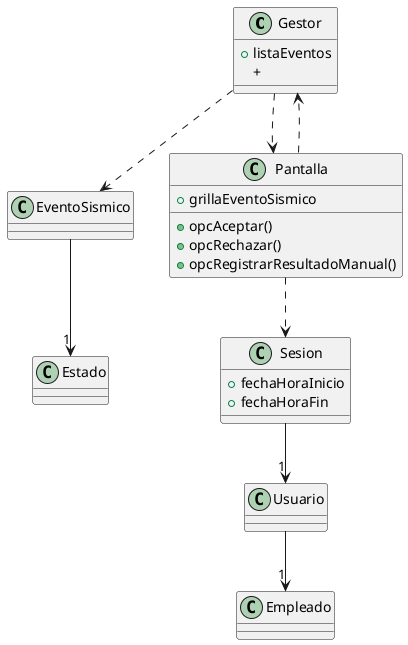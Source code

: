 @startuml clases


class Gestor{
    +listaEventos
    +
}

class EventoSismico{
    
}

class Estado{}

class Pantalla{
    +grillaEventoSismico
    +opcAceptar()
    +opcRechazar()
    +opcRegistrarResultadoManual()
}
'La sesion'
class Sesion{
    +fechaHoraInicio
    +fechaHoraFin
}

class Empleado{

}
class Usuario{}
Gestor ..>Pantalla
Pantalla ..>Gestor
Gestor ..>EventoSismico
EventoSismico --> "1" Estado
Sesion --> "1" Usuario
Usuario --> "1" Empleado

Pantalla ..> Sesion
@enduml

